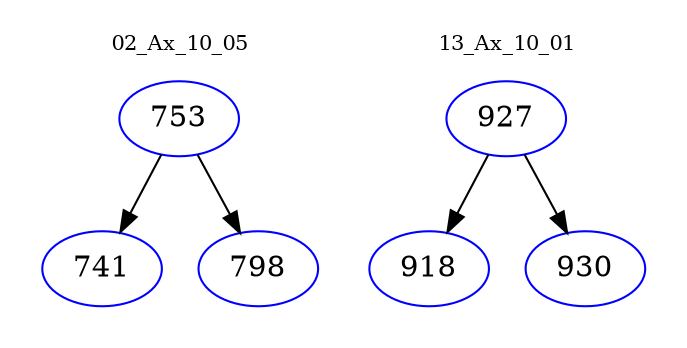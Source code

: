 digraph{
subgraph cluster_0 {
color = white
label = "02_Ax_10_05";
fontsize=10;
T0_753 [label="753", color="blue"]
T0_753 -> T0_741 [color="black"]
T0_741 [label="741", color="blue"]
T0_753 -> T0_798 [color="black"]
T0_798 [label="798", color="blue"]
}
subgraph cluster_1 {
color = white
label = "13_Ax_10_01";
fontsize=10;
T1_927 [label="927", color="blue"]
T1_927 -> T1_918 [color="black"]
T1_918 [label="918", color="blue"]
T1_927 -> T1_930 [color="black"]
T1_930 [label="930", color="blue"]
}
}
